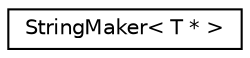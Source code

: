 digraph "Graphical Class Hierarchy"
{
  edge [fontname="Helvetica",fontsize="10",labelfontname="Helvetica",labelfontsize="10"];
  node [fontname="Helvetica",fontsize="10",shape=record];
  rankdir="LR";
  Node1 [label="StringMaker\< T * \>",height=0.2,width=0.4,color="black", fillcolor="white", style="filled",URL="$structCatch_1_1StringMaker_3_01T_01_5_01_4.html"];
}
